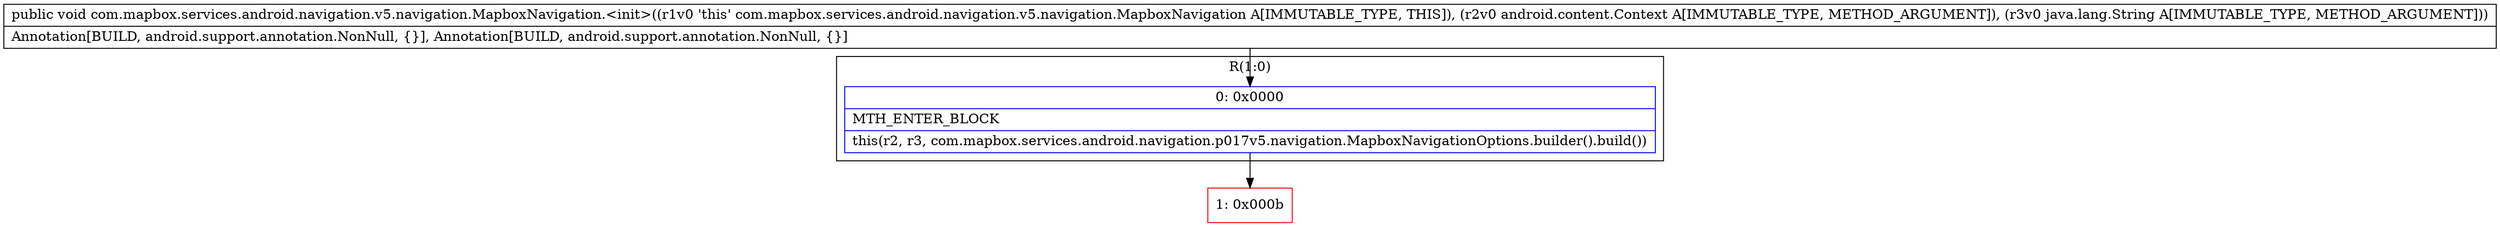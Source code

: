 digraph "CFG forcom.mapbox.services.android.navigation.v5.navigation.MapboxNavigation.\<init\>(Landroid\/content\/Context;Ljava\/lang\/String;)V" {
subgraph cluster_Region_598176222 {
label = "R(1:0)";
node [shape=record,color=blue];
Node_0 [shape=record,label="{0\:\ 0x0000|MTH_ENTER_BLOCK\l|this(r2, r3, com.mapbox.services.android.navigation.p017v5.navigation.MapboxNavigationOptions.builder().build())\l}"];
}
Node_1 [shape=record,color=red,label="{1\:\ 0x000b}"];
MethodNode[shape=record,label="{public void com.mapbox.services.android.navigation.v5.navigation.MapboxNavigation.\<init\>((r1v0 'this' com.mapbox.services.android.navigation.v5.navigation.MapboxNavigation A[IMMUTABLE_TYPE, THIS]), (r2v0 android.content.Context A[IMMUTABLE_TYPE, METHOD_ARGUMENT]), (r3v0 java.lang.String A[IMMUTABLE_TYPE, METHOD_ARGUMENT]))  | Annotation[BUILD, android.support.annotation.NonNull, \{\}], Annotation[BUILD, android.support.annotation.NonNull, \{\}]\l}"];
MethodNode -> Node_0;
Node_0 -> Node_1;
}

